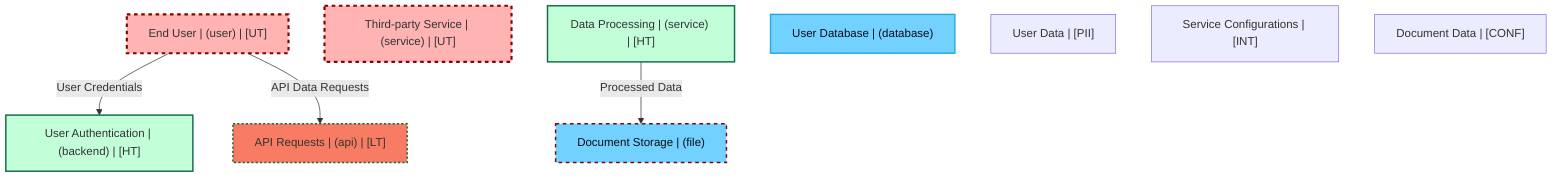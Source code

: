 graph TB
  node_01F8Z8B6F5F2D4F6B2D3A9C3F1["End User | (user) | [UT]"]:::untrusted
  node_01F8Z8B6F5F2D4F6B2D3A9C3F2["Third-party Service | (service) | [UT]"]:::untrusted
  node_01F8Z8B6F5F2D4F6B2D3A9C3EC["User Authentication | (backend) | [HT]"]:::highTrust
  node_01F8Z8B6F5F2D4F6B2D3A9C3ED["Data Processing | (service) | [HT]"]:::highTrust
  node_01F8Z8B6F5F2D4F6B2D3A9C3EE["API Requests | (api) | [LT]"]:::lowTrust
  node_01F8Z8B6F5F2D4F6B2D3A9C3EF["User Database | (database)"]:::dataStore
  node_01F8Z8B6F5F2D4F6B2D3A9C3F0["Document Storage | (file)"]:::dataStore
  node_01F8Z8B6F5F2D4F6B2D3A9C3E9["User Data | [PII]"]:::dataAsset,pii
  node_01F8Z8B6F5F2D4F6B2D3A9C3EA["Service Configurations | [INT]"]:::dataAsset,internal
  node_01F8Z8B6F5F2D4F6B2D3A9C3EB["Document Data | [CONF]"]:::dataAsset,confidential

  node_01F8Z8B6F5F2D4F6B2D3A9C3F1 -->|User Credentials| node_01F8Z8B6F5F2D4F6B2D3A9C3EC:::encryptedFlow
  node_01F8Z8B6F5F2D4F6B2D3A9C3ED -->|Processed Data| node_01F8Z8B6F5F2D4F6B2D3A9C3F0:::unencryptedFlow
  node_01F8Z8B6F5F2D4F6B2D3A9C3F1 -->|API Data Requests| node_01F8Z8B6F5F2D4F6B2D3A9C3EE:::encryptedFlow

  classDef externalEntity fill:#FFB3B3,stroke:#8B0000,stroke-width:2px,color:#0B0D17
  classDef process fill:#C2FFD8,stroke:#106B49,stroke-width:2px,color:#0B0D17
  classDef dataStore fill:#73d1ff,stroke:#29ABE2,stroke-width:2px,color:#0B0D17
  classDef dataAsset fill:#ffa1ad,stroke:#A259FF,stroke-width:2px,color:#0B0D17
  classDef untrusted fill:#FFB3B3,stroke:#8B0000,stroke-width:3px,stroke-dasharray:5 5
  classDef lowTrust fill:#f77c63,stroke:#f77c63,stroke-width:2px,stroke-dasharray:3 3
  classDef mediumTrust fill:#FFF2B3,stroke:#7A6300,stroke-width:2px
  classDef highTrust fill:#C2FFD8,stroke:#106B49,stroke-width:2px
  classDef veryHighTrust fill:#36FF8F,stroke:#36FF8F,stroke-width:3px
  classDef public fill:#C2FFD8,stroke:#106B49,stroke-width:1px
  classDef internal fill:#FFF2B3,stroke:#7A6300,stroke-width:1px
  classDef confidential fill:#FFB3B3,stroke:#8B0000,stroke-width:2px
  classDef restricted fill:#8B0000,stroke:#8B0000,stroke-width:3px
  classDef pii fill:#ffa1ad,stroke:#A259FF,stroke-width:2px
  classDef pci fill:#8B0000,stroke:#8B0000,stroke-width:3px
  classDef phi fill:#ffa1ad,stroke:#A259FF,stroke-width:3px
  classDef encryptedFlow stroke:#106B49,stroke-width:2px
  classDef unencryptedFlow stroke:#8B0000,stroke-width:2px,stroke-dasharray:5 5
  classDef authenticatedFlow stroke:#29ABE2,stroke-width:2px
  classDef trustBoundary fill:transparent,stroke:#2E3440,stroke-width:3px,stroke-dasharray:10 5